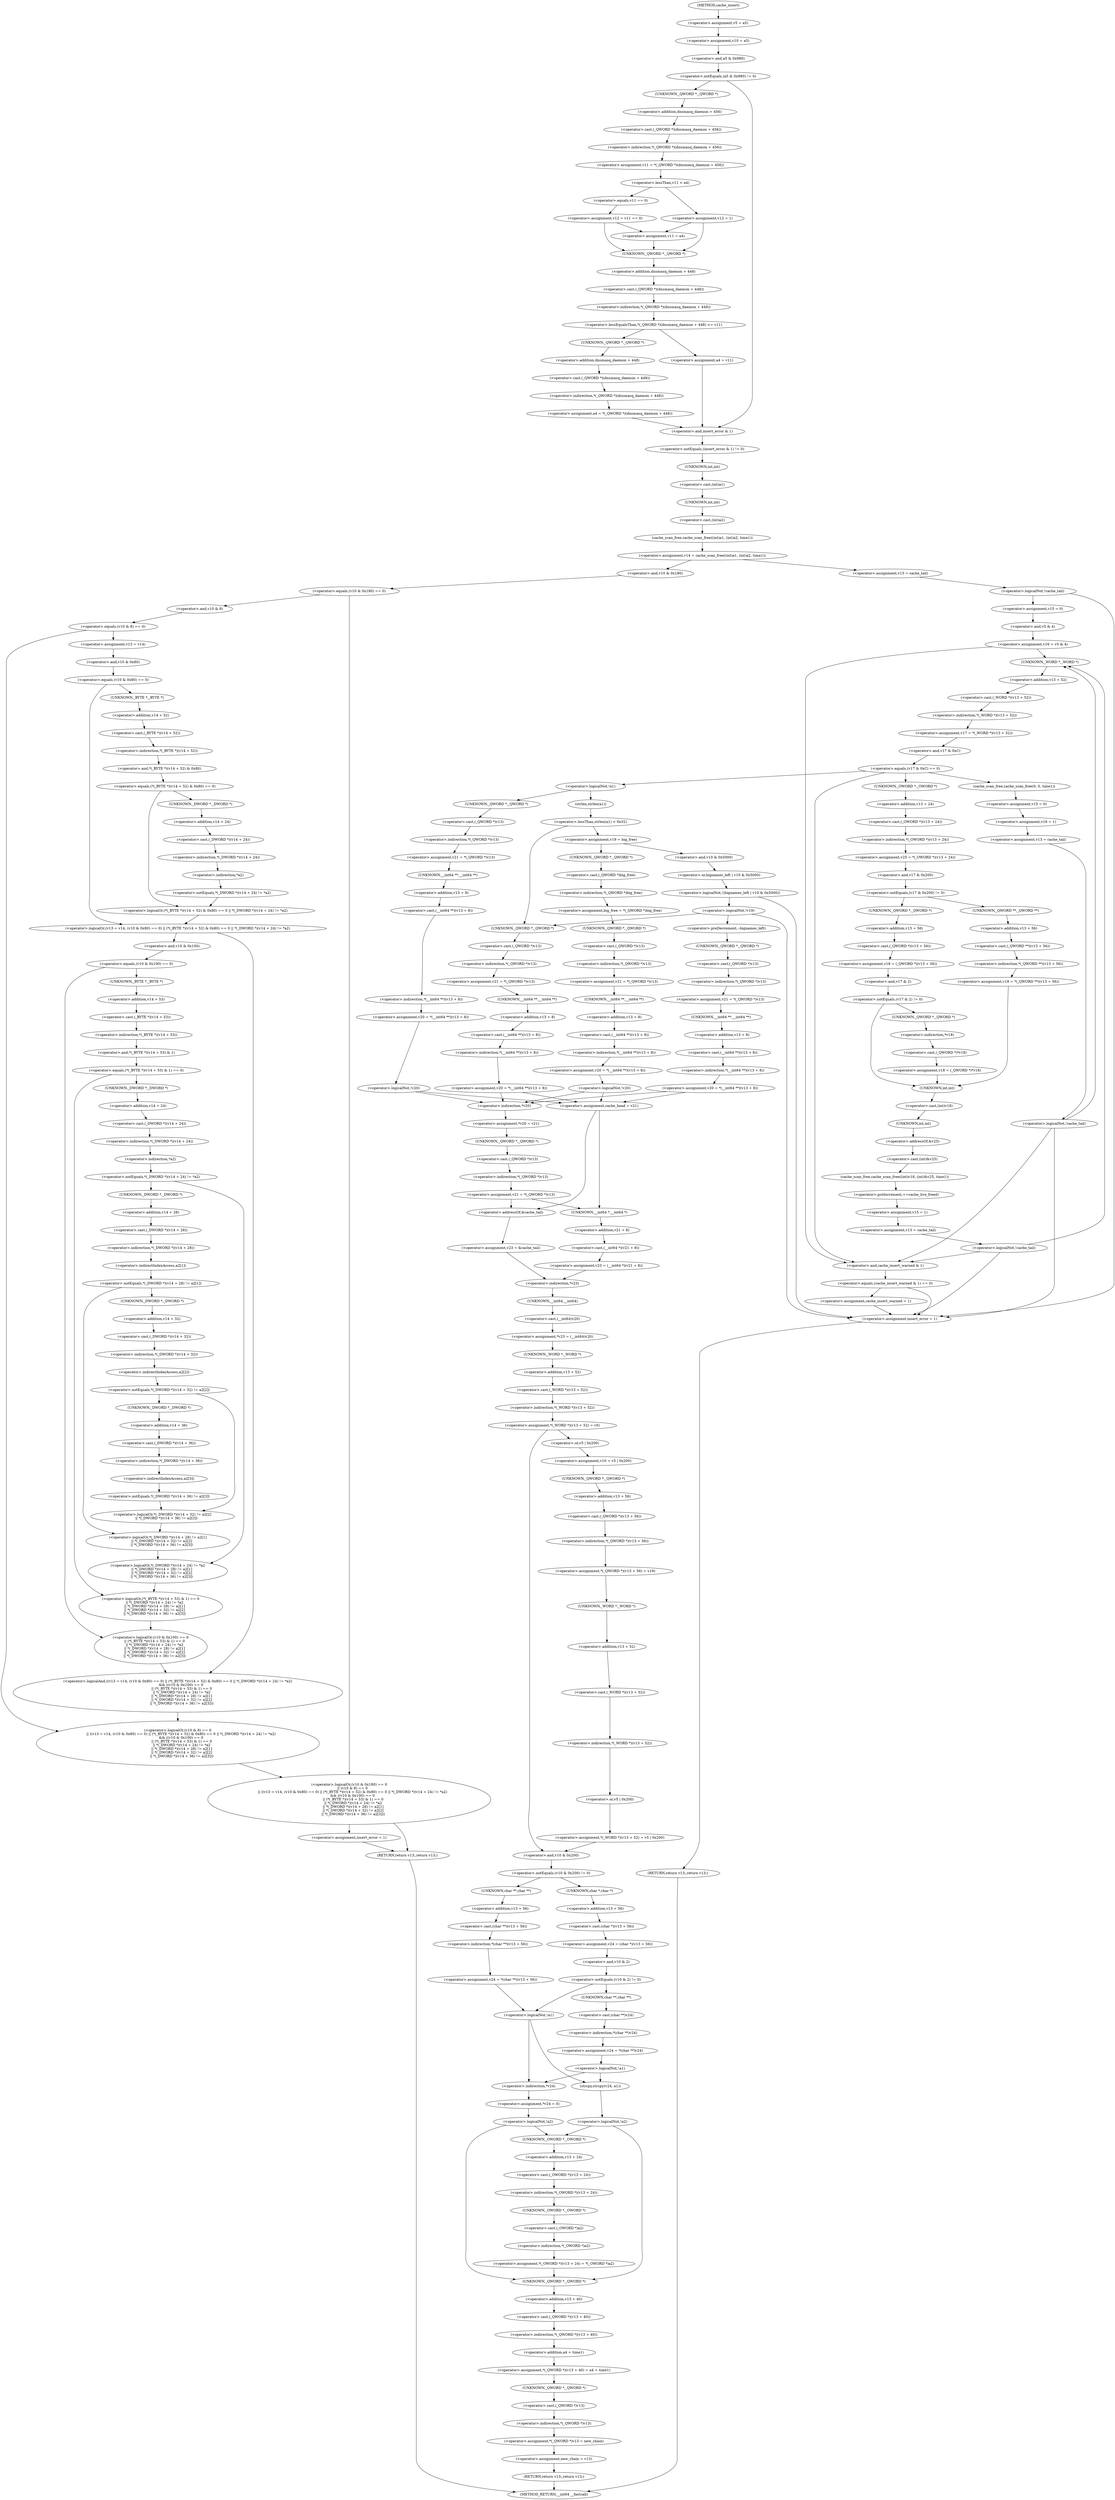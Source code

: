 digraph cache_insert {  
"1000140" [label = "(<operator>.assignment,v5 = a5)" ]
"1000143" [label = "(<operator>.assignment,v10 = a5)" ]
"1000147" [label = "(<operator>.notEquals,(a5 & 0x980) != 0)" ]
"1000148" [label = "(<operator>.and,a5 & 0x980)" ]
"1000153" [label = "(<operator>.assignment,v11 = *(_QWORD *)(dnsmasq_daemon + 456))" ]
"1000155" [label = "(<operator>.indirection,*(_QWORD *)(dnsmasq_daemon + 456))" ]
"1000156" [label = "(<operator>.cast,(_QWORD *)(dnsmasq_daemon + 456))" ]
"1000157" [label = "(UNKNOWN,_QWORD *,_QWORD *)" ]
"1000158" [label = "(<operator>.addition,dnsmasq_daemon + 456)" ]
"1000162" [label = "(<operator>.lessThan,v11 < a4)" ]
"1000165" [label = "(<operator>.assignment,v12 = v11 == 0)" ]
"1000167" [label = "(<operator>.equals,v11 == 0)" ]
"1000171" [label = "(<operator>.assignment,v12 = 1)" ]
"1000176" [label = "(<operator>.assignment,v11 = a4)" ]
"1000180" [label = "(<operator>.lessEqualsThan,*(_QWORD *)(dnsmasq_daemon + 448) <= v11)" ]
"1000181" [label = "(<operator>.indirection,*(_QWORD *)(dnsmasq_daemon + 448))" ]
"1000182" [label = "(<operator>.cast,(_QWORD *)(dnsmasq_daemon + 448))" ]
"1000183" [label = "(UNKNOWN,_QWORD *,_QWORD *)" ]
"1000184" [label = "(<operator>.addition,dnsmasq_daemon + 448)" ]
"1000188" [label = "(<operator>.assignment,a4 = v11)" ]
"1000192" [label = "(<operator>.assignment,a4 = *(_QWORD *)(dnsmasq_daemon + 448))" ]
"1000194" [label = "(<operator>.indirection,*(_QWORD *)(dnsmasq_daemon + 448))" ]
"1000195" [label = "(<operator>.cast,(_QWORD *)(dnsmasq_daemon + 448))" ]
"1000196" [label = "(UNKNOWN,_QWORD *,_QWORD *)" ]
"1000197" [label = "(<operator>.addition,dnsmasq_daemon + 448)" ]
"1000201" [label = "(<operator>.notEquals,(insert_error & 1) != 0)" ]
"1000202" [label = "(<operator>.and,insert_error & 1)" ]
"1000207" [label = "(<operator>.assignment,v14 = cache_scan_free((int)a1, (int)a2, time1))" ]
"1000209" [label = "(cache_scan_free,cache_scan_free((int)a1, (int)a2, time1))" ]
"1000210" [label = "(<operator>.cast,(int)a1)" ]
"1000211" [label = "(UNKNOWN,int,int)" ]
"1000213" [label = "(<operator>.cast,(int)a2)" ]
"1000214" [label = "(UNKNOWN,int,int)" ]
"1000221" [label = "(<operator>.logicalOr,(v10 & 0x180) == 0\n      || (v10 & 8) == 0\n      || ((v13 = v14, (v10 & 0x80) == 0) || (*(_BYTE *)(v14 + 52) & 0x80) == 0 || *(_DWORD *)(v14 + 24) != *a2)\n      && ((v10 & 0x100) == 0\n       || (*(_BYTE *)(v14 + 53) & 1) == 0\n       || *(_DWORD *)(v14 + 24) != *a2\n       || *(_DWORD *)(v14 + 28) != a2[1]\n       || *(_DWORD *)(v14 + 32) != a2[2]\n       || *(_DWORD *)(v14 + 36) != a2[3]))" ]
"1000222" [label = "(<operator>.equals,(v10 & 0x180) == 0)" ]
"1000223" [label = "(<operator>.and,v10 & 0x180)" ]
"1000227" [label = "(<operator>.logicalOr,(v10 & 8) == 0\n      || ((v13 = v14, (v10 & 0x80) == 0) || (*(_BYTE *)(v14 + 52) & 0x80) == 0 || *(_DWORD *)(v14 + 24) != *a2)\n      && ((v10 & 0x100) == 0\n       || (*(_BYTE *)(v14 + 53) & 1) == 0\n       || *(_DWORD *)(v14 + 24) != *a2\n       || *(_DWORD *)(v14 + 28) != a2[1]\n       || *(_DWORD *)(v14 + 32) != a2[2]\n       || *(_DWORD *)(v14 + 36) != a2[3]))" ]
"1000228" [label = "(<operator>.equals,(v10 & 8) == 0)" ]
"1000229" [label = "(<operator>.and,v10 & 8)" ]
"1000233" [label = "(<operator>.logicalAnd,((v13 = v14, (v10 & 0x80) == 0) || (*(_BYTE *)(v14 + 52) & 0x80) == 0 || *(_DWORD *)(v14 + 24) != *a2)\n      && ((v10 & 0x100) == 0\n       || (*(_BYTE *)(v14 + 53) & 1) == 0\n       || *(_DWORD *)(v14 + 24) != *a2\n       || *(_DWORD *)(v14 + 28) != a2[1]\n       || *(_DWORD *)(v14 + 32) != a2[2]\n       || *(_DWORD *)(v14 + 36) != a2[3]))" ]
"1000234" [label = "(<operator>.logicalOr,(v13 = v14, (v10 & 0x80) == 0) || (*(_BYTE *)(v14 + 52) & 0x80) == 0 || *(_DWORD *)(v14 + 24) != *a2)" ]
"1000236" [label = "(<operator>.assignment,v13 = v14)" ]
"1000239" [label = "(<operator>.equals,(v10 & 0x80) == 0)" ]
"1000240" [label = "(<operator>.and,v10 & 0x80)" ]
"1000244" [label = "(<operator>.logicalOr,(*(_BYTE *)(v14 + 52) & 0x80) == 0 || *(_DWORD *)(v14 + 24) != *a2)" ]
"1000245" [label = "(<operator>.equals,(*(_BYTE *)(v14 + 52) & 0x80) == 0)" ]
"1000246" [label = "(<operator>.and,*(_BYTE *)(v14 + 52) & 0x80)" ]
"1000247" [label = "(<operator>.indirection,*(_BYTE *)(v14 + 52))" ]
"1000248" [label = "(<operator>.cast,(_BYTE *)(v14 + 52))" ]
"1000249" [label = "(UNKNOWN,_BYTE *,_BYTE *)" ]
"1000250" [label = "(<operator>.addition,v14 + 52)" ]
"1000255" [label = "(<operator>.notEquals,*(_DWORD *)(v14 + 24) != *a2)" ]
"1000256" [label = "(<operator>.indirection,*(_DWORD *)(v14 + 24))" ]
"1000257" [label = "(<operator>.cast,(_DWORD *)(v14 + 24))" ]
"1000258" [label = "(UNKNOWN,_DWORD *,_DWORD *)" ]
"1000259" [label = "(<operator>.addition,v14 + 24)" ]
"1000262" [label = "(<operator>.indirection,*a2)" ]
"1000264" [label = "(<operator>.logicalOr,(v10 & 0x100) == 0\n       || (*(_BYTE *)(v14 + 53) & 1) == 0\n       || *(_DWORD *)(v14 + 24) != *a2\n       || *(_DWORD *)(v14 + 28) != a2[1]\n       || *(_DWORD *)(v14 + 32) != a2[2]\n       || *(_DWORD *)(v14 + 36) != a2[3])" ]
"1000265" [label = "(<operator>.equals,(v10 & 0x100) == 0)" ]
"1000266" [label = "(<operator>.and,v10 & 0x100)" ]
"1000270" [label = "(<operator>.logicalOr,(*(_BYTE *)(v14 + 53) & 1) == 0\n       || *(_DWORD *)(v14 + 24) != *a2\n       || *(_DWORD *)(v14 + 28) != a2[1]\n       || *(_DWORD *)(v14 + 32) != a2[2]\n       || *(_DWORD *)(v14 + 36) != a2[3])" ]
"1000271" [label = "(<operator>.equals,(*(_BYTE *)(v14 + 53) & 1) == 0)" ]
"1000272" [label = "(<operator>.and,*(_BYTE *)(v14 + 53) & 1)" ]
"1000273" [label = "(<operator>.indirection,*(_BYTE *)(v14 + 53))" ]
"1000274" [label = "(<operator>.cast,(_BYTE *)(v14 + 53))" ]
"1000275" [label = "(UNKNOWN,_BYTE *,_BYTE *)" ]
"1000276" [label = "(<operator>.addition,v14 + 53)" ]
"1000281" [label = "(<operator>.logicalOr,*(_DWORD *)(v14 + 24) != *a2\n       || *(_DWORD *)(v14 + 28) != a2[1]\n       || *(_DWORD *)(v14 + 32) != a2[2]\n       || *(_DWORD *)(v14 + 36) != a2[3])" ]
"1000282" [label = "(<operator>.notEquals,*(_DWORD *)(v14 + 24) != *a2)" ]
"1000283" [label = "(<operator>.indirection,*(_DWORD *)(v14 + 24))" ]
"1000284" [label = "(<operator>.cast,(_DWORD *)(v14 + 24))" ]
"1000285" [label = "(UNKNOWN,_DWORD *,_DWORD *)" ]
"1000286" [label = "(<operator>.addition,v14 + 24)" ]
"1000289" [label = "(<operator>.indirection,*a2)" ]
"1000291" [label = "(<operator>.logicalOr,*(_DWORD *)(v14 + 28) != a2[1]\n       || *(_DWORD *)(v14 + 32) != a2[2]\n       || *(_DWORD *)(v14 + 36) != a2[3])" ]
"1000292" [label = "(<operator>.notEquals,*(_DWORD *)(v14 + 28) != a2[1])" ]
"1000293" [label = "(<operator>.indirection,*(_DWORD *)(v14 + 28))" ]
"1000294" [label = "(<operator>.cast,(_DWORD *)(v14 + 28))" ]
"1000295" [label = "(UNKNOWN,_DWORD *,_DWORD *)" ]
"1000296" [label = "(<operator>.addition,v14 + 28)" ]
"1000299" [label = "(<operator>.indirectIndexAccess,a2[1])" ]
"1000302" [label = "(<operator>.logicalOr,*(_DWORD *)(v14 + 32) != a2[2]\n       || *(_DWORD *)(v14 + 36) != a2[3])" ]
"1000303" [label = "(<operator>.notEquals,*(_DWORD *)(v14 + 32) != a2[2])" ]
"1000304" [label = "(<operator>.indirection,*(_DWORD *)(v14 + 32))" ]
"1000305" [label = "(<operator>.cast,(_DWORD *)(v14 + 32))" ]
"1000306" [label = "(UNKNOWN,_DWORD *,_DWORD *)" ]
"1000307" [label = "(<operator>.addition,v14 + 32)" ]
"1000310" [label = "(<operator>.indirectIndexAccess,a2[2])" ]
"1000313" [label = "(<operator>.notEquals,*(_DWORD *)(v14 + 36) != a2[3])" ]
"1000314" [label = "(<operator>.indirection,*(_DWORD *)(v14 + 36))" ]
"1000315" [label = "(<operator>.cast,(_DWORD *)(v14 + 36))" ]
"1000316" [label = "(UNKNOWN,_DWORD *,_DWORD *)" ]
"1000317" [label = "(<operator>.addition,v14 + 36)" ]
"1000320" [label = "(<operator>.indirectIndexAccess,a2[3])" ]
"1000325" [label = "(<operator>.assignment,insert_error = 1)" ]
"1000328" [label = "(RETURN,return v13;,return v13;)" ]
"1000330" [label = "(<operator>.assignment,v13 = cache_tail)" ]
"1000334" [label = "(<operator>.logicalNot,!cache_tail)" ]
"1000337" [label = "(<operator>.assignment,v15 = 0)" ]
"1000340" [label = "(<operator>.assignment,v16 = v5 & 4)" ]
"1000342" [label = "(<operator>.and,v5 & 4)" ]
"1000348" [label = "(<operator>.assignment,v17 = *(_WORD *)(v13 + 52))" ]
"1000350" [label = "(<operator>.indirection,*(_WORD *)(v13 + 52))" ]
"1000351" [label = "(<operator>.cast,(_WORD *)(v13 + 52))" ]
"1000352" [label = "(UNKNOWN,_WORD *,_WORD *)" ]
"1000353" [label = "(<operator>.addition,v13 + 52)" ]
"1000357" [label = "(<operator>.equals,(v17 & 0xC) == 0)" ]
"1000358" [label = "(<operator>.and,v17 & 0xC)" ]
"1000364" [label = "(<operator>.logicalNot,!a1)" ]
"1000368" [label = "(<operator>.assignment,v21 = *(_QWORD *)v13)" ]
"1000370" [label = "(<operator>.indirection,*(_QWORD *)v13)" ]
"1000371" [label = "(<operator>.cast,(_QWORD *)v13)" ]
"1000372" [label = "(UNKNOWN,_QWORD *,_QWORD *)" ]
"1000374" [label = "(<operator>.assignment,v20 = *(__int64 **)(v13 + 8))" ]
"1000376" [label = "(<operator>.indirection,*(__int64 **)(v13 + 8))" ]
"1000377" [label = "(<operator>.cast,(__int64 **)(v13 + 8))" ]
"1000378" [label = "(UNKNOWN,__int64 **,__int64 **)" ]
"1000379" [label = "(<operator>.addition,v13 + 8)" ]
"1000383" [label = "(<operator>.logicalNot,!v20)" ]
"1000388" [label = "(<operator>.lessThan,strlen(a1) < 0x32)" ]
"1000389" [label = "(strlen,strlen(a1))" ]
"1000396" [label = "(<operator>.assignment,v19 = big_free)" ]
"1000402" [label = "(<operator>.assignment,big_free = *(_QWORD *)big_free)" ]
"1000404" [label = "(<operator>.indirection,*(_QWORD *)big_free)" ]
"1000405" [label = "(<operator>.cast,(_QWORD *)big_free)" ]
"1000406" [label = "(UNKNOWN,_QWORD *,_QWORD *)" ]
"1000408" [label = "(<operator>.assignment,v21 = *(_QWORD *)v13)" ]
"1000410" [label = "(<operator>.indirection,*(_QWORD *)v13)" ]
"1000411" [label = "(<operator>.cast,(_QWORD *)v13)" ]
"1000412" [label = "(UNKNOWN,_QWORD *,_QWORD *)" ]
"1000414" [label = "(<operator>.assignment,v20 = *(__int64 **)(v13 + 8))" ]
"1000416" [label = "(<operator>.indirection,*(__int64 **)(v13 + 8))" ]
"1000417" [label = "(<operator>.cast,(__int64 **)(v13 + 8))" ]
"1000418" [label = "(UNKNOWN,__int64 **,__int64 **)" ]
"1000419" [label = "(<operator>.addition,v13 + 8)" ]
"1000423" [label = "(<operator>.logicalNot,!v20)" ]
"1000427" [label = "(<operator>.assignment,*v20 = v21)" ]
"1000428" [label = "(<operator>.indirection,*v20)" ]
"1000431" [label = "(<operator>.assignment,v21 = *(_QWORD *)v13)" ]
"1000433" [label = "(<operator>.indirection,*(_QWORD *)v13)" ]
"1000434" [label = "(<operator>.cast,(_QWORD *)v13)" ]
"1000435" [label = "(UNKNOWN,_QWORD *,_QWORD *)" ]
"1000439" [label = "(<operator>.logicalNot,!(bignames_left | v10 & 0x5000))" ]
"1000440" [label = "(<operator>.or,bignames_left | v10 & 0x5000)" ]
"1000442" [label = "(<operator>.and,v10 & 0x5000)" ]
"1000447" [label = "(<operator>.logicalNot,!v19)" ]
"1000453" [label = "(<operator>.preDecrement,--bignames_left)" ]
"1000455" [label = "(<operator>.assignment,v21 = *(_QWORD *)v13)" ]
"1000457" [label = "(<operator>.indirection,*(_QWORD *)v13)" ]
"1000458" [label = "(<operator>.cast,(_QWORD *)v13)" ]
"1000459" [label = "(UNKNOWN,_QWORD *,_QWORD *)" ]
"1000461" [label = "(<operator>.assignment,v20 = *(__int64 **)(v13 + 8))" ]
"1000463" [label = "(<operator>.indirection,*(__int64 **)(v13 + 8))" ]
"1000464" [label = "(<operator>.cast,(__int64 **)(v13 + 8))" ]
"1000465" [label = "(UNKNOWN,__int64 **,__int64 **)" ]
"1000466" [label = "(<operator>.addition,v13 + 8)" ]
"1000473" [label = "(<operator>.assignment,v21 = *(_QWORD *)v13)" ]
"1000475" [label = "(<operator>.indirection,*(_QWORD *)v13)" ]
"1000476" [label = "(<operator>.cast,(_QWORD *)v13)" ]
"1000477" [label = "(UNKNOWN,_QWORD *,_QWORD *)" ]
"1000479" [label = "(<operator>.assignment,v20 = *(__int64 **)(v13 + 8))" ]
"1000481" [label = "(<operator>.indirection,*(__int64 **)(v13 + 8))" ]
"1000482" [label = "(<operator>.cast,(__int64 **)(v13 + 8))" ]
"1000483" [label = "(UNKNOWN,__int64 **,__int64 **)" ]
"1000484" [label = "(<operator>.addition,v13 + 8)" ]
"1000491" [label = "(<operator>.assignment,cache_head = v21)" ]
"1000497" [label = "(<operator>.assignment,v23 = (__int64 *)(v21 + 8))" ]
"1000499" [label = "(<operator>.cast,(__int64 *)(v21 + 8))" ]
"1000500" [label = "(UNKNOWN,__int64 *,__int64 *)" ]
"1000501" [label = "(<operator>.addition,v21 + 8)" ]
"1000505" [label = "(<operator>.assignment,v23 = &cache_tail)" ]
"1000507" [label = "(<operator>.addressOf,&cache_tail)" ]
"1000509" [label = "(<operator>.assignment,*v23 = (__int64)v20)" ]
"1000510" [label = "(<operator>.indirection,*v23)" ]
"1000512" [label = "(<operator>.cast,(__int64)v20)" ]
"1000513" [label = "(UNKNOWN,__int64,__int64)" ]
"1000515" [label = "(<operator>.assignment,*(_WORD *)(v13 + 52) = v5)" ]
"1000516" [label = "(<operator>.indirection,*(_WORD *)(v13 + 52))" ]
"1000517" [label = "(<operator>.cast,(_WORD *)(v13 + 52))" ]
"1000518" [label = "(UNKNOWN,_WORD *,_WORD *)" ]
"1000519" [label = "(<operator>.addition,v13 + 52)" ]
"1000526" [label = "(<operator>.assignment,v10 = v5 | 0x200)" ]
"1000528" [label = "(<operator>.or,v5 | 0x200)" ]
"1000531" [label = "(<operator>.assignment,*(_QWORD *)(v13 + 56) = v19)" ]
"1000532" [label = "(<operator>.indirection,*(_QWORD *)(v13 + 56))" ]
"1000533" [label = "(<operator>.cast,(_QWORD *)(v13 + 56))" ]
"1000534" [label = "(UNKNOWN,_QWORD *,_QWORD *)" ]
"1000535" [label = "(<operator>.addition,v13 + 56)" ]
"1000539" [label = "(<operator>.assignment,*(_WORD *)(v13 + 52) = v5 | 0x200)" ]
"1000540" [label = "(<operator>.indirection,*(_WORD *)(v13 + 52))" ]
"1000541" [label = "(<operator>.cast,(_WORD *)(v13 + 52))" ]
"1000542" [label = "(UNKNOWN,_WORD *,_WORD *)" ]
"1000543" [label = "(<operator>.addition,v13 + 52)" ]
"1000546" [label = "(<operator>.or,v5 | 0x200)" ]
"1000550" [label = "(<operator>.notEquals,(v10 & 0x200) != 0)" ]
"1000551" [label = "(<operator>.and,v10 & 0x200)" ]
"1000556" [label = "(<operator>.assignment,v24 = *(char **)(v13 + 56))" ]
"1000558" [label = "(<operator>.indirection,*(char **)(v13 + 56))" ]
"1000559" [label = "(<operator>.cast,(char **)(v13 + 56))" ]
"1000560" [label = "(UNKNOWN,char **,char **)" ]
"1000561" [label = "(<operator>.addition,v13 + 56)" ]
"1000566" [label = "(<operator>.assignment,v24 = (char *)(v13 + 56))" ]
"1000568" [label = "(<operator>.cast,(char *)(v13 + 56))" ]
"1000569" [label = "(UNKNOWN,char *,char *)" ]
"1000570" [label = "(<operator>.addition,v13 + 56)" ]
"1000574" [label = "(<operator>.notEquals,(v10 & 2) != 0)" ]
"1000575" [label = "(<operator>.and,v10 & 2)" ]
"1000580" [label = "(<operator>.assignment,v24 = *(char **)v24)" ]
"1000582" [label = "(<operator>.indirection,*(char **)v24)" ]
"1000583" [label = "(<operator>.cast,(char **)v24)" ]
"1000584" [label = "(UNKNOWN,char **,char **)" ]
"1000587" [label = "(<operator>.logicalNot,!a1)" ]
"1000591" [label = "(<operator>.assignment,*v24 = 0)" ]
"1000592" [label = "(<operator>.indirection,*v24)" ]
"1000596" [label = "(<operator>.logicalNot,!a2)" ]
"1000600" [label = "(<operator>.assignment,*(_QWORD *)(v13 + 40) = a4 + time1)" ]
"1000601" [label = "(<operator>.indirection,*(_QWORD *)(v13 + 40))" ]
"1000602" [label = "(<operator>.cast,(_QWORD *)(v13 + 40))" ]
"1000603" [label = "(UNKNOWN,_QWORD *,_QWORD *)" ]
"1000604" [label = "(<operator>.addition,v13 + 40)" ]
"1000607" [label = "(<operator>.addition,a4 + time1)" ]
"1000610" [label = "(<operator>.assignment,*(_QWORD *)v13 = new_chain)" ]
"1000611" [label = "(<operator>.indirection,*(_QWORD *)v13)" ]
"1000612" [label = "(<operator>.cast,(_QWORD *)v13)" ]
"1000613" [label = "(UNKNOWN,_QWORD *,_QWORD *)" ]
"1000616" [label = "(<operator>.assignment,new_chain = v13)" ]
"1000619" [label = "(RETURN,return v13;,return v13;)" ]
"1000622" [label = "(<operator>.assignment,*(_OWORD *)(v13 + 24) = *(_OWORD *)a2)" ]
"1000623" [label = "(<operator>.indirection,*(_OWORD *)(v13 + 24))" ]
"1000624" [label = "(<operator>.cast,(_OWORD *)(v13 + 24))" ]
"1000625" [label = "(UNKNOWN,_OWORD *,_OWORD *)" ]
"1000626" [label = "(<operator>.addition,v13 + 24)" ]
"1000629" [label = "(<operator>.indirection,*(_OWORD *)a2)" ]
"1000630" [label = "(<operator>.cast,(_OWORD *)a2)" ]
"1000631" [label = "(UNKNOWN,_OWORD *,_OWORD *)" ]
"1000635" [label = "(strcpy,strcpy(v24, a1))" ]
"1000639" [label = "(<operator>.logicalNot,!a2)" ]
"1000644" [label = "(<operator>.logicalNot,!a1)" ]
"1000654" [label = "(<operator>.assignment,v25 = *(_OWORD *)(v13 + 24))" ]
"1000656" [label = "(<operator>.indirection,*(_OWORD *)(v13 + 24))" ]
"1000657" [label = "(<operator>.cast,(_OWORD *)(v13 + 24))" ]
"1000658" [label = "(UNKNOWN,_OWORD *,_OWORD *)" ]
"1000659" [label = "(<operator>.addition,v13 + 24)" ]
"1000663" [label = "(<operator>.notEquals,(v17 & 0x200) != 0)" ]
"1000664" [label = "(<operator>.and,v17 & 0x200)" ]
"1000669" [label = "(<operator>.assignment,v18 = *(_QWORD **)(v13 + 56))" ]
"1000671" [label = "(<operator>.indirection,*(_QWORD **)(v13 + 56))" ]
"1000672" [label = "(<operator>.cast,(_QWORD **)(v13 + 56))" ]
"1000673" [label = "(UNKNOWN,_QWORD **,_QWORD **)" ]
"1000674" [label = "(<operator>.addition,v13 + 56)" ]
"1000679" [label = "(<operator>.assignment,v18 = (_QWORD *)(v13 + 56))" ]
"1000681" [label = "(<operator>.cast,(_QWORD *)(v13 + 56))" ]
"1000682" [label = "(UNKNOWN,_QWORD *,_QWORD *)" ]
"1000683" [label = "(<operator>.addition,v13 + 56)" ]
"1000687" [label = "(<operator>.notEquals,(v17 & 2) != 0)" ]
"1000688" [label = "(<operator>.and,v17 & 2)" ]
"1000692" [label = "(<operator>.assignment,v18 = (_QWORD *)*v18)" ]
"1000694" [label = "(<operator>.cast,(_QWORD *)*v18)" ]
"1000695" [label = "(UNKNOWN,_QWORD *,_QWORD *)" ]
"1000696" [label = "(<operator>.indirection,*v18)" ]
"1000698" [label = "(cache_scan_free,cache_scan_free((int)v18, (int)&v25, time1))" ]
"1000699" [label = "(<operator>.cast,(int)v18)" ]
"1000700" [label = "(UNKNOWN,int,int)" ]
"1000702" [label = "(<operator>.cast,(int)&v25)" ]
"1000703" [label = "(UNKNOWN,int,int)" ]
"1000704" [label = "(<operator>.addressOf,&v25)" ]
"1000707" [label = "(<operator>.preIncrement,++cache_live_freed)" ]
"1000709" [label = "(<operator>.assignment,v15 = 1)" ]
"1000712" [label = "(<operator>.assignment,v13 = cache_tail)" ]
"1000716" [label = "(<operator>.logicalNot,!cache_tail)" ]
"1000721" [label = "(cache_scan_free,cache_scan_free(0, 0, time1))" ]
"1000725" [label = "(<operator>.assignment,v15 = 0)" ]
"1000728" [label = "(<operator>.assignment,v16 = 1)" ]
"1000731" [label = "(<operator>.assignment,v13 = cache_tail)" ]
"1000735" [label = "(<operator>.logicalNot,!cache_tail)" ]
"1000739" [label = "(<operator>.equals,(cache_insert_warned & 1) == 0)" ]
"1000740" [label = "(<operator>.and,cache_insert_warned & 1)" ]
"1000745" [label = "(<operator>.assignment,cache_insert_warned = 1)" ]
"1000750" [label = "(<operator>.assignment,insert_error = 1)" ]
"1000753" [label = "(RETURN,return v13;,return v13;)" ]
"1000117" [label = "(METHOD,cache_insert)" ]
"1000755" [label = "(METHOD_RETURN,__int64 __fastcall)" ]
  "1000140" -> "1000143" 
  "1000143" -> "1000148" 
  "1000147" -> "1000157" 
  "1000147" -> "1000202" 
  "1000148" -> "1000147" 
  "1000153" -> "1000162" 
  "1000155" -> "1000153" 
  "1000156" -> "1000155" 
  "1000157" -> "1000158" 
  "1000158" -> "1000156" 
  "1000162" -> "1000167" 
  "1000162" -> "1000171" 
  "1000165" -> "1000183" 
  "1000165" -> "1000176" 
  "1000167" -> "1000165" 
  "1000171" -> "1000183" 
  "1000171" -> "1000176" 
  "1000176" -> "1000183" 
  "1000180" -> "1000188" 
  "1000180" -> "1000196" 
  "1000181" -> "1000180" 
  "1000182" -> "1000181" 
  "1000183" -> "1000184" 
  "1000184" -> "1000182" 
  "1000188" -> "1000202" 
  "1000192" -> "1000202" 
  "1000194" -> "1000192" 
  "1000195" -> "1000194" 
  "1000196" -> "1000197" 
  "1000197" -> "1000195" 
  "1000201" -> "1000211" 
  "1000202" -> "1000201" 
  "1000207" -> "1000223" 
  "1000207" -> "1000330" 
  "1000209" -> "1000207" 
  "1000210" -> "1000214" 
  "1000211" -> "1000210" 
  "1000213" -> "1000209" 
  "1000214" -> "1000213" 
  "1000221" -> "1000325" 
  "1000221" -> "1000328" 
  "1000222" -> "1000221" 
  "1000222" -> "1000229" 
  "1000223" -> "1000222" 
  "1000227" -> "1000221" 
  "1000228" -> "1000227" 
  "1000228" -> "1000236" 
  "1000229" -> "1000228" 
  "1000233" -> "1000227" 
  "1000234" -> "1000233" 
  "1000234" -> "1000266" 
  "1000236" -> "1000240" 
  "1000239" -> "1000249" 
  "1000239" -> "1000234" 
  "1000240" -> "1000239" 
  "1000244" -> "1000234" 
  "1000245" -> "1000258" 
  "1000245" -> "1000244" 
  "1000246" -> "1000245" 
  "1000247" -> "1000246" 
  "1000248" -> "1000247" 
  "1000249" -> "1000250" 
  "1000250" -> "1000248" 
  "1000255" -> "1000244" 
  "1000256" -> "1000262" 
  "1000257" -> "1000256" 
  "1000258" -> "1000259" 
  "1000259" -> "1000257" 
  "1000262" -> "1000255" 
  "1000264" -> "1000233" 
  "1000265" -> "1000275" 
  "1000265" -> "1000264" 
  "1000266" -> "1000265" 
  "1000270" -> "1000264" 
  "1000271" -> "1000285" 
  "1000271" -> "1000270" 
  "1000272" -> "1000271" 
  "1000273" -> "1000272" 
  "1000274" -> "1000273" 
  "1000275" -> "1000276" 
  "1000276" -> "1000274" 
  "1000281" -> "1000270" 
  "1000282" -> "1000295" 
  "1000282" -> "1000281" 
  "1000283" -> "1000289" 
  "1000284" -> "1000283" 
  "1000285" -> "1000286" 
  "1000286" -> "1000284" 
  "1000289" -> "1000282" 
  "1000291" -> "1000281" 
  "1000292" -> "1000306" 
  "1000292" -> "1000291" 
  "1000293" -> "1000299" 
  "1000294" -> "1000293" 
  "1000295" -> "1000296" 
  "1000296" -> "1000294" 
  "1000299" -> "1000292" 
  "1000302" -> "1000291" 
  "1000303" -> "1000316" 
  "1000303" -> "1000302" 
  "1000304" -> "1000310" 
  "1000305" -> "1000304" 
  "1000306" -> "1000307" 
  "1000307" -> "1000305" 
  "1000310" -> "1000303" 
  "1000313" -> "1000302" 
  "1000314" -> "1000320" 
  "1000315" -> "1000314" 
  "1000316" -> "1000317" 
  "1000317" -> "1000315" 
  "1000320" -> "1000313" 
  "1000325" -> "1000328" 
  "1000328" -> "1000755" 
  "1000330" -> "1000334" 
  "1000334" -> "1000750" 
  "1000334" -> "1000337" 
  "1000337" -> "1000342" 
  "1000340" -> "1000352" 
  "1000340" -> "1000740" 
  "1000342" -> "1000340" 
  "1000348" -> "1000358" 
  "1000350" -> "1000348" 
  "1000351" -> "1000350" 
  "1000352" -> "1000353" 
  "1000353" -> "1000351" 
  "1000357" -> "1000364" 
  "1000357" -> "1000740" 
  "1000357" -> "1000658" 
  "1000357" -> "1000721" 
  "1000358" -> "1000357" 
  "1000364" -> "1000372" 
  "1000364" -> "1000389" 
  "1000368" -> "1000378" 
  "1000370" -> "1000368" 
  "1000371" -> "1000370" 
  "1000372" -> "1000371" 
  "1000374" -> "1000383" 
  "1000376" -> "1000374" 
  "1000377" -> "1000376" 
  "1000378" -> "1000379" 
  "1000379" -> "1000377" 
  "1000383" -> "1000491" 
  "1000383" -> "1000428" 
  "1000388" -> "1000477" 
  "1000388" -> "1000396" 
  "1000389" -> "1000388" 
  "1000396" -> "1000406" 
  "1000396" -> "1000442" 
  "1000402" -> "1000412" 
  "1000404" -> "1000402" 
  "1000405" -> "1000404" 
  "1000406" -> "1000405" 
  "1000408" -> "1000418" 
  "1000410" -> "1000408" 
  "1000411" -> "1000410" 
  "1000412" -> "1000411" 
  "1000414" -> "1000423" 
  "1000416" -> "1000414" 
  "1000417" -> "1000416" 
  "1000418" -> "1000419" 
  "1000419" -> "1000417" 
  "1000423" -> "1000491" 
  "1000423" -> "1000428" 
  "1000427" -> "1000435" 
  "1000428" -> "1000427" 
  "1000431" -> "1000500" 
  "1000431" -> "1000507" 
  "1000433" -> "1000431" 
  "1000434" -> "1000433" 
  "1000435" -> "1000434" 
  "1000439" -> "1000750" 
  "1000439" -> "1000447" 
  "1000440" -> "1000439" 
  "1000442" -> "1000440" 
  "1000447" -> "1000750" 
  "1000447" -> "1000453" 
  "1000447" -> "1000477" 
  "1000453" -> "1000459" 
  "1000455" -> "1000465" 
  "1000457" -> "1000455" 
  "1000458" -> "1000457" 
  "1000459" -> "1000458" 
  "1000461" -> "1000428" 
  "1000461" -> "1000491" 
  "1000463" -> "1000461" 
  "1000464" -> "1000463" 
  "1000465" -> "1000466" 
  "1000466" -> "1000464" 
  "1000473" -> "1000483" 
  "1000475" -> "1000473" 
  "1000476" -> "1000475" 
  "1000477" -> "1000476" 
  "1000479" -> "1000428" 
  "1000479" -> "1000491" 
  "1000481" -> "1000479" 
  "1000482" -> "1000481" 
  "1000483" -> "1000484" 
  "1000484" -> "1000482" 
  "1000491" -> "1000500" 
  "1000491" -> "1000507" 
  "1000497" -> "1000510" 
  "1000499" -> "1000497" 
  "1000500" -> "1000501" 
  "1000501" -> "1000499" 
  "1000505" -> "1000510" 
  "1000507" -> "1000505" 
  "1000509" -> "1000518" 
  "1000510" -> "1000513" 
  "1000512" -> "1000509" 
  "1000513" -> "1000512" 
  "1000515" -> "1000528" 
  "1000515" -> "1000551" 
  "1000516" -> "1000515" 
  "1000517" -> "1000516" 
  "1000518" -> "1000519" 
  "1000519" -> "1000517" 
  "1000526" -> "1000534" 
  "1000528" -> "1000526" 
  "1000531" -> "1000542" 
  "1000532" -> "1000531" 
  "1000533" -> "1000532" 
  "1000534" -> "1000535" 
  "1000535" -> "1000533" 
  "1000539" -> "1000551" 
  "1000540" -> "1000546" 
  "1000541" -> "1000540" 
  "1000542" -> "1000543" 
  "1000543" -> "1000541" 
  "1000546" -> "1000539" 
  "1000550" -> "1000560" 
  "1000550" -> "1000569" 
  "1000551" -> "1000550" 
  "1000556" -> "1000644" 
  "1000558" -> "1000556" 
  "1000559" -> "1000558" 
  "1000560" -> "1000561" 
  "1000561" -> "1000559" 
  "1000566" -> "1000575" 
  "1000568" -> "1000566" 
  "1000569" -> "1000570" 
  "1000570" -> "1000568" 
  "1000574" -> "1000584" 
  "1000574" -> "1000644" 
  "1000575" -> "1000574" 
  "1000580" -> "1000587" 
  "1000582" -> "1000580" 
  "1000583" -> "1000582" 
  "1000584" -> "1000583" 
  "1000587" -> "1000592" 
  "1000587" -> "1000635" 
  "1000591" -> "1000596" 
  "1000592" -> "1000591" 
  "1000596" -> "1000603" 
  "1000596" -> "1000625" 
  "1000600" -> "1000613" 
  "1000601" -> "1000607" 
  "1000602" -> "1000601" 
  "1000603" -> "1000604" 
  "1000604" -> "1000602" 
  "1000607" -> "1000600" 
  "1000610" -> "1000616" 
  "1000611" -> "1000610" 
  "1000612" -> "1000611" 
  "1000613" -> "1000612" 
  "1000616" -> "1000619" 
  "1000619" -> "1000755" 
  "1000622" -> "1000603" 
  "1000623" -> "1000631" 
  "1000624" -> "1000623" 
  "1000625" -> "1000626" 
  "1000626" -> "1000624" 
  "1000629" -> "1000622" 
  "1000630" -> "1000629" 
  "1000631" -> "1000630" 
  "1000635" -> "1000639" 
  "1000639" -> "1000603" 
  "1000639" -> "1000625" 
  "1000644" -> "1000592" 
  "1000644" -> "1000635" 
  "1000654" -> "1000664" 
  "1000656" -> "1000654" 
  "1000657" -> "1000656" 
  "1000658" -> "1000659" 
  "1000659" -> "1000657" 
  "1000663" -> "1000673" 
  "1000663" -> "1000682" 
  "1000664" -> "1000663" 
  "1000669" -> "1000700" 
  "1000671" -> "1000669" 
  "1000672" -> "1000671" 
  "1000673" -> "1000674" 
  "1000674" -> "1000672" 
  "1000679" -> "1000688" 
  "1000681" -> "1000679" 
  "1000682" -> "1000683" 
  "1000683" -> "1000681" 
  "1000687" -> "1000700" 
  "1000687" -> "1000695" 
  "1000688" -> "1000687" 
  "1000692" -> "1000700" 
  "1000694" -> "1000692" 
  "1000695" -> "1000696" 
  "1000696" -> "1000694" 
  "1000698" -> "1000707" 
  "1000699" -> "1000703" 
  "1000700" -> "1000699" 
  "1000702" -> "1000698" 
  "1000703" -> "1000704" 
  "1000704" -> "1000702" 
  "1000707" -> "1000709" 
  "1000709" -> "1000712" 
  "1000712" -> "1000716" 
  "1000716" -> "1000352" 
  "1000716" -> "1000740" 
  "1000716" -> "1000750" 
  "1000721" -> "1000725" 
  "1000725" -> "1000728" 
  "1000728" -> "1000731" 
  "1000731" -> "1000735" 
  "1000735" -> "1000352" 
  "1000735" -> "1000740" 
  "1000735" -> "1000750" 
  "1000739" -> "1000745" 
  "1000739" -> "1000750" 
  "1000740" -> "1000739" 
  "1000745" -> "1000750" 
  "1000750" -> "1000753" 
  "1000753" -> "1000755" 
  "1000117" -> "1000140" 
}
